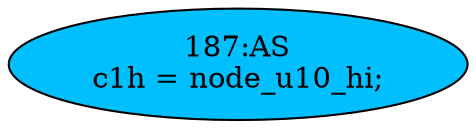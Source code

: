 strict digraph "" {
	node [label="\N"];
	"187:AS"	 [ast="<pyverilog.vparser.ast.Assign object at 0x7f85fdd57dd0>",
		def_var="['c1h']",
		fillcolor=deepskyblue,
		label="187:AS
c1h = node_u10_hi;",
		statements="[]",
		style=filled,
		typ=Assign,
		use_var="['node_u10_hi']"];
}
